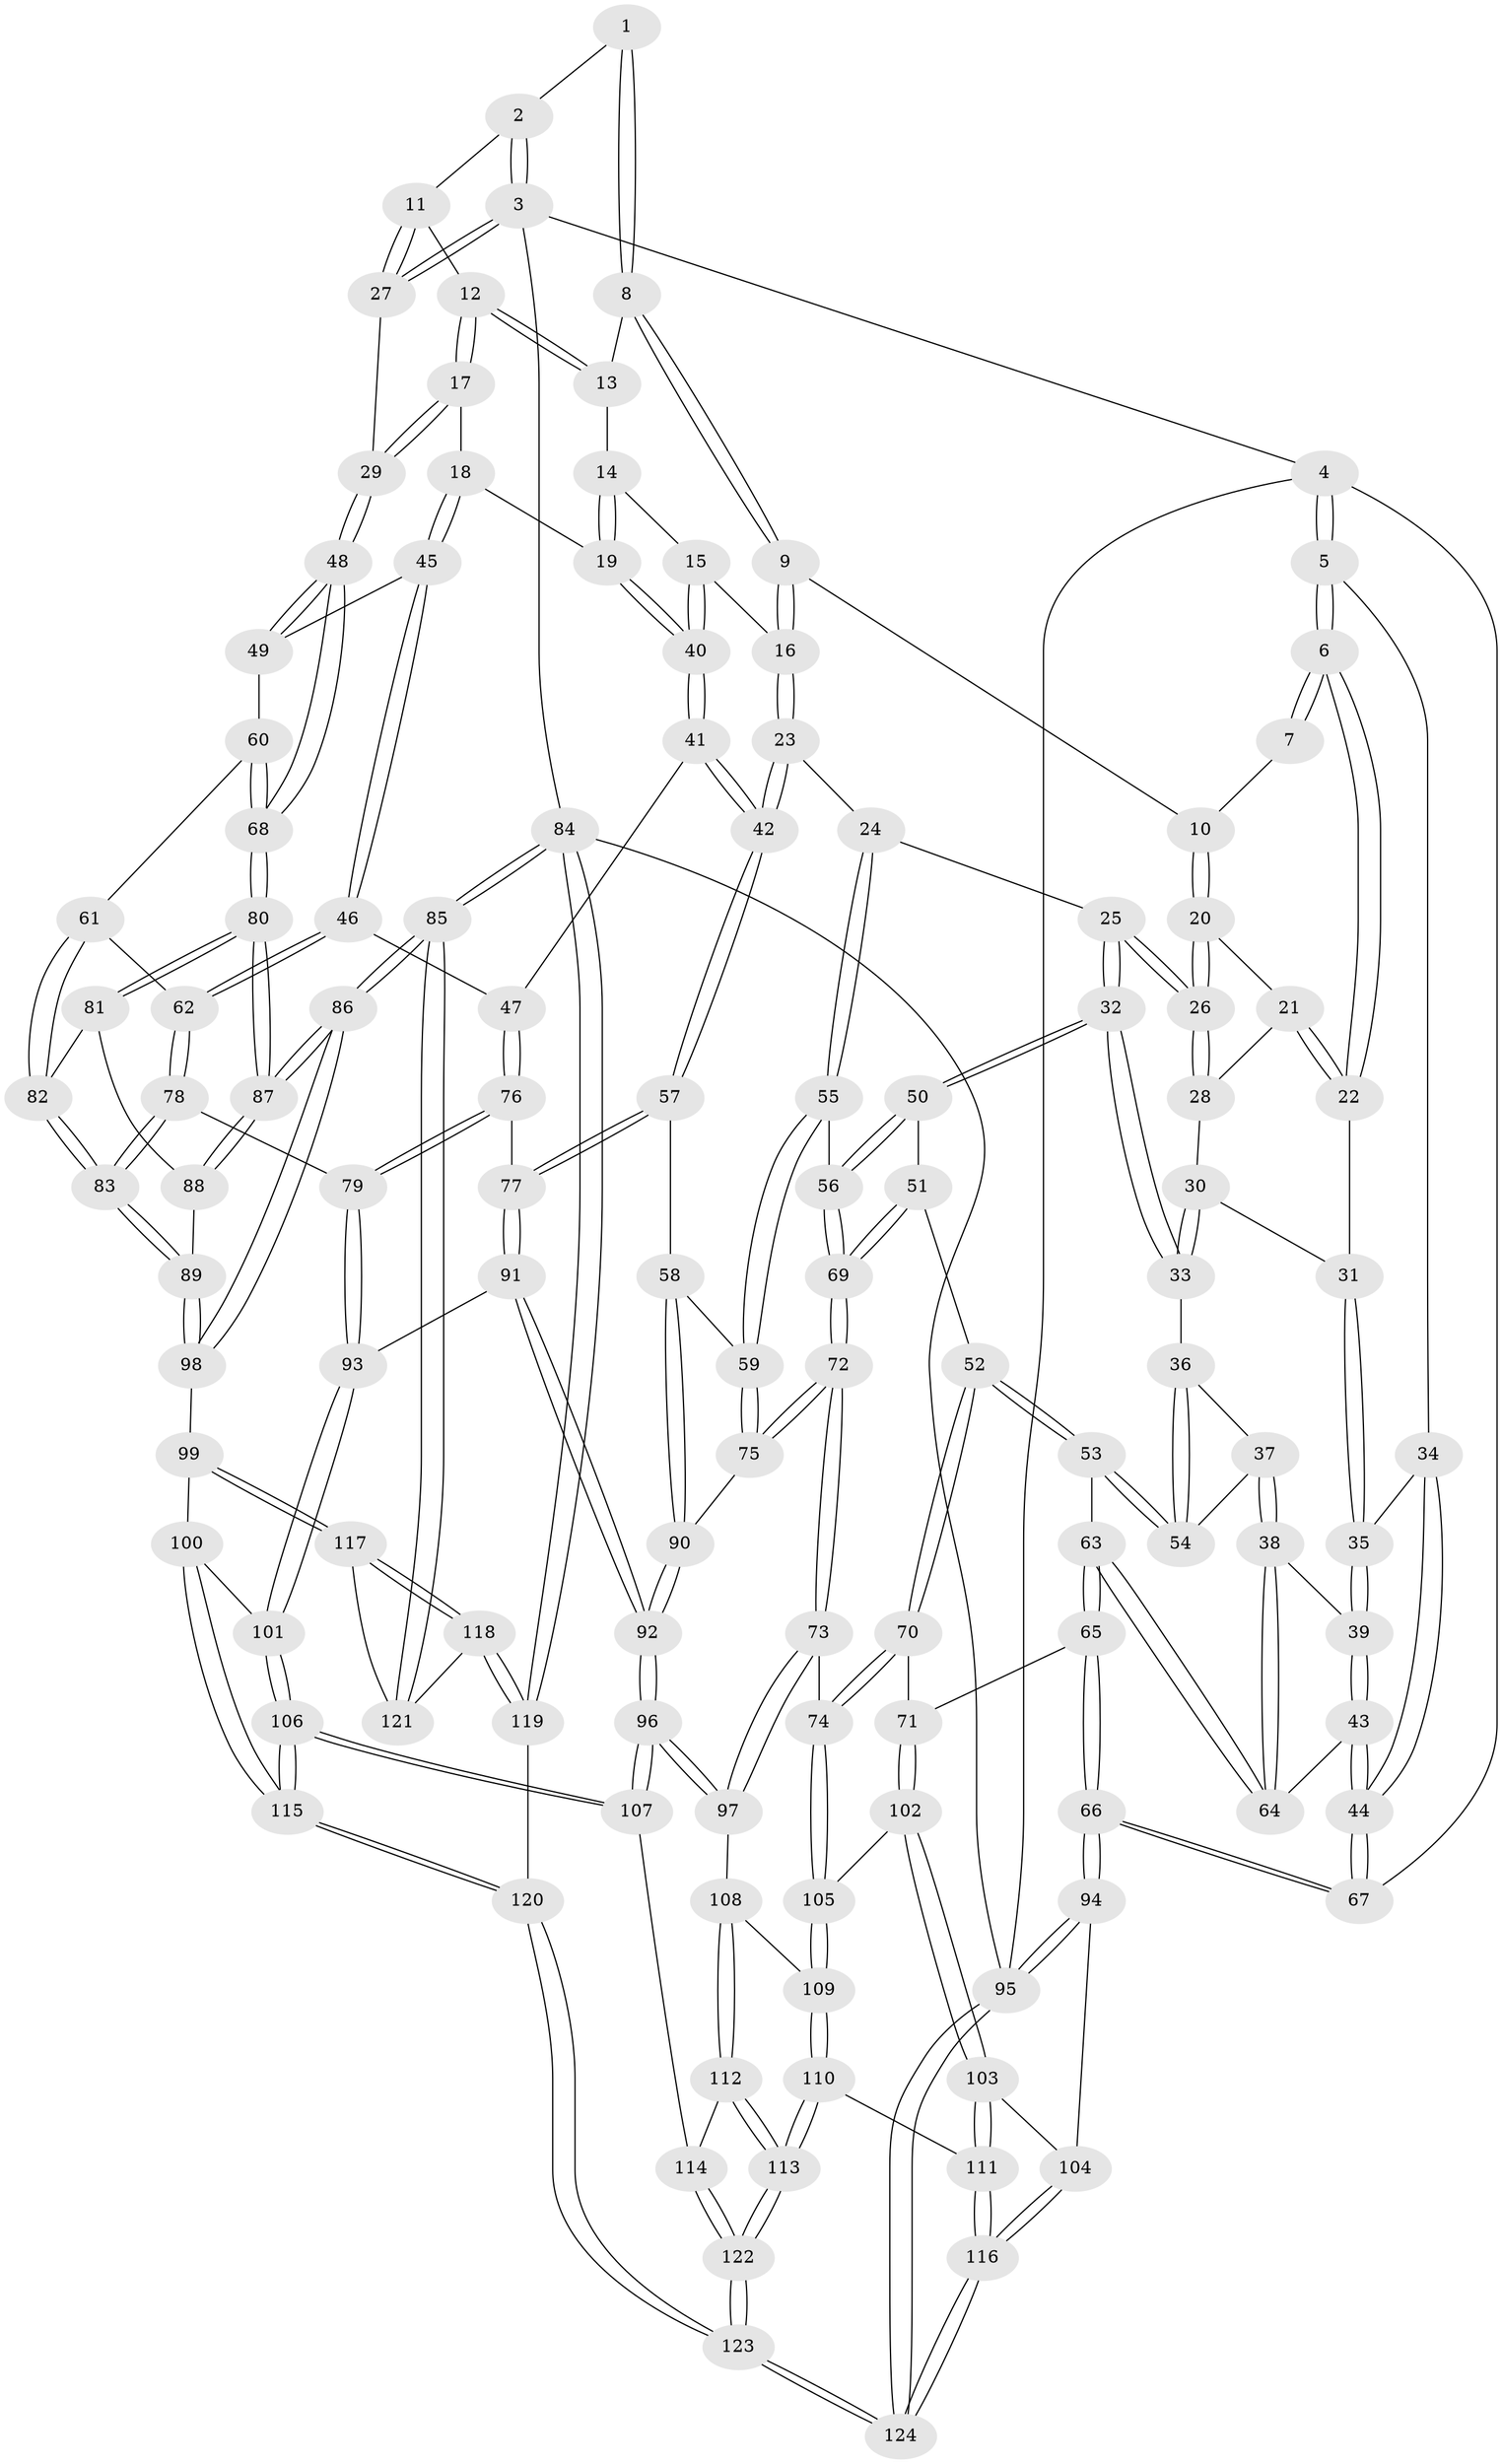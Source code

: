// coarse degree distribution, {3: 0.14666666666666667, 4: 0.38666666666666666, 5: 0.41333333333333333, 6: 0.05333333333333334}
// Generated by graph-tools (version 1.1) at 2025/42/03/06/25 10:42:30]
// undirected, 124 vertices, 307 edges
graph export_dot {
graph [start="1"]
  node [color=gray90,style=filled];
  1 [pos="+0.7257066073149961+0"];
  2 [pos="+0.8231095124963141+0"];
  3 [pos="+1+0"];
  4 [pos="+0+0"];
  5 [pos="+0+0"];
  6 [pos="+0+0"];
  7 [pos="+0.36625880589647397+0"];
  8 [pos="+0.7194204227289774+0"];
  9 [pos="+0.5103703283605935+0.11365745269578831"];
  10 [pos="+0.3800440330059394+0.024111051954039932"];
  11 [pos="+0.9263058780921158+0.1197587655129273"];
  12 [pos="+0.9147182269645486+0.13798872592035932"];
  13 [pos="+0.7208049665418449+0"];
  14 [pos="+0.7171198898560475+0"];
  15 [pos="+0.5947238632661209+0.21937191398635364"];
  16 [pos="+0.592491745665693+0.21961999628142348"];
  17 [pos="+0.894111204726164+0.2032497666445635"];
  18 [pos="+0.8385320057843049+0.23314782414098095"];
  19 [pos="+0.8378515161301875+0.23291465188572685"];
  20 [pos="+0.37879128522397454+0.027230346282293965"];
  21 [pos="+0.285367533948046+0.12567923774682338"];
  22 [pos="+0.17955542605311295+0.1832327264209392"];
  23 [pos="+0.5198372918873935+0.2732500573527092"];
  24 [pos="+0.45035560781205797+0.3001054955338834"];
  25 [pos="+0.4252144958758248+0.2913032937591815"];
  26 [pos="+0.41949310598133305+0.28096078828207577"];
  27 [pos="+1+0"];
  28 [pos="+0.3373192344587904+0.22998794745852122"];
  29 [pos="+1+0.2924867976748627"];
  30 [pos="+0.17884821752182833+0.2378453225107305"];
  31 [pos="+0.1784198646144952+0.2375119686811765"];
  32 [pos="+0.303515228706166+0.35025037629604355"];
  33 [pos="+0.24891558262236887+0.31866934868480656"];
  34 [pos="+0.06213619149756807+0.26012174177312314"];
  35 [pos="+0.15600224714885613+0.2544568300740912"];
  36 [pos="+0.22867791429239923+0.3427360591650268"];
  37 [pos="+0.1581572598223084+0.3922368890542063"];
  38 [pos="+0.14479074611417167+0.39159815561117933"];
  39 [pos="+0.13161847733213686+0.3171751649778399"];
  40 [pos="+0.6755752667500659+0.267693421996793"];
  41 [pos="+0.6915592193315919+0.42959564202288875"];
  42 [pos="+0.6282808829981854+0.4693492877208535"];
  43 [pos="+0.026454548689779735+0.380334225035952"];
  44 [pos="+0+0.37034947394083223"];
  45 [pos="+0.8603969029014382+0.3265724436049441"];
  46 [pos="+0.8120856483629583+0.4443439859175612"];
  47 [pos="+0.774323737562119+0.4497483701206307"];
  48 [pos="+1+0.3661260151913216"];
  49 [pos="+0.9720290599342082+0.36673127883983664"];
  50 [pos="+0.29621882620374634+0.41650801282750594"];
  51 [pos="+0.27252831552384305+0.46248781559574004"];
  52 [pos="+0.24743440060391275+0.4710328488342909"];
  53 [pos="+0.24043540222399534+0.4690363860307832"];
  54 [pos="+0.19782446949987834+0.41002727289307583"];
  55 [pos="+0.4680619885384225+0.4532320212305101"];
  56 [pos="+0.4459035084352641+0.46353907371056136"];
  57 [pos="+0.6001516707035368+0.5016118604353891"];
  58 [pos="+0.5837694897566605+0.5050540194789515"];
  59 [pos="+0.4958461416392364+0.4721258423067362"];
  60 [pos="+0.9049532081967206+0.4685580325741325"];
  61 [pos="+0.8854177041813256+0.4789306458071209"];
  62 [pos="+0.8449205641580497+0.4722586063241962"];
  63 [pos="+0.12322673356118172+0.47813257060120007"];
  64 [pos="+0.11453694775464217+0.43500715441232496"];
  65 [pos="+0.060447341957228916+0.5924836769670773"];
  66 [pos="+0+0.6525733563528398"];
  67 [pos="+0+0.40192945610896347"];
  68 [pos="+1+0.43611482980448035"];
  69 [pos="+0.35630360571683223+0.5499570734425241"];
  70 [pos="+0.1982435366831227+0.6322646770194734"];
  71 [pos="+0.18947344973596814+0.6334756457341885"];
  72 [pos="+0.35516789989856645+0.6379036637711321"];
  73 [pos="+0.3301541932259119+0.6652409670549356"];
  74 [pos="+0.3222040623079593+0.669376475004962"];
  75 [pos="+0.43253287398944856+0.6325765801406239"];
  76 [pos="+0.7477038206674698+0.5789818723797886"];
  77 [pos="+0.6193302070694098+0.5283449236036678"];
  78 [pos="+0.8403645235490846+0.6397585296262855"];
  79 [pos="+0.7666842562076572+0.6327999171381314"];
  80 [pos="+1+0.5891823306371934"];
  81 [pos="+0.9736937168919094+0.5523102413163592"];
  82 [pos="+0.9374031166742179+0.5357564522430787"];
  83 [pos="+0.8414174296048654+0.6405164747157168"];
  84 [pos="+1+1"];
  85 [pos="+1+0.9621598496352668"];
  86 [pos="+1+0.7521144078065501"];
  87 [pos="+1+0.6751304064996148"];
  88 [pos="+0.8834862009207255+0.645503959313956"];
  89 [pos="+0.8506957877286591+0.6504968703296516"];
  90 [pos="+0.5133812150663015+0.6499708074377418"];
  91 [pos="+0.6729389265594835+0.6783435129036821"];
  92 [pos="+0.5746332323560179+0.7497077650182588"];
  93 [pos="+0.6960155393752939+0.6776334727806123"];
  94 [pos="+0+0.693445737043567"];
  95 [pos="+0+1"];
  96 [pos="+0.5598146005280626+0.8173114091991834"];
  97 [pos="+0.45887771067005817+0.7785862367782226"];
  98 [pos="+0.8659844761432043+0.7673694106909412"];
  99 [pos="+0.8302442508848855+0.8171664127150994"];
  100 [pos="+0.8049986034520561+0.8125232611446377"];
  101 [pos="+0.7830037903202968+0.8044044531304675"];
  102 [pos="+0.15686985155483965+0.7770184293568817"];
  103 [pos="+0.1208142857594712+0.8176581834062078"];
  104 [pos="+0.02172914301008848+0.7961508928558777"];
  105 [pos="+0.30108566674123716+0.7718689762301497"];
  106 [pos="+0.571782874984506+0.8445814894763635"];
  107 [pos="+0.5630506872005013+0.8344631774490331"];
  108 [pos="+0.3322441460081132+0.8278510737088094"];
  109 [pos="+0.30525639654602815+0.798670867739076"];
  110 [pos="+0.18421465145992327+0.8976648833489603"];
  111 [pos="+0.1756919700514561+0.8940503972948215"];
  112 [pos="+0.3360079167123169+0.835807202789206"];
  113 [pos="+0.26758349973925327+1"];
  114 [pos="+0.4249049826740086+0.9010849319827545"];
  115 [pos="+0.6250523638536113+0.9837919355731498"];
  116 [pos="+0.07221272853612758+0.9742354228080298"];
  117 [pos="+0.8310085411306138+0.8197371727054122"];
  118 [pos="+0.8166840929880934+0.9781943705665549"];
  119 [pos="+0.6916984548422427+1"];
  120 [pos="+0.6796088817341656+1"];
  121 [pos="+1+0.9231913423667965"];
  122 [pos="+0.3210290408301469+1"];
  123 [pos="+0.32516974125051+1"];
  124 [pos="+0+1"];
  1 -- 2;
  1 -- 8;
  1 -- 8;
  2 -- 3;
  2 -- 3;
  2 -- 11;
  3 -- 4;
  3 -- 27;
  3 -- 27;
  3 -- 84;
  4 -- 5;
  4 -- 5;
  4 -- 67;
  4 -- 95;
  5 -- 6;
  5 -- 6;
  5 -- 34;
  6 -- 7;
  6 -- 7;
  6 -- 22;
  6 -- 22;
  7 -- 10;
  8 -- 9;
  8 -- 9;
  8 -- 13;
  9 -- 10;
  9 -- 16;
  9 -- 16;
  10 -- 20;
  10 -- 20;
  11 -- 12;
  11 -- 27;
  11 -- 27;
  12 -- 13;
  12 -- 13;
  12 -- 17;
  12 -- 17;
  13 -- 14;
  14 -- 15;
  14 -- 19;
  14 -- 19;
  15 -- 16;
  15 -- 40;
  15 -- 40;
  16 -- 23;
  16 -- 23;
  17 -- 18;
  17 -- 29;
  17 -- 29;
  18 -- 19;
  18 -- 45;
  18 -- 45;
  19 -- 40;
  19 -- 40;
  20 -- 21;
  20 -- 26;
  20 -- 26;
  21 -- 22;
  21 -- 22;
  21 -- 28;
  22 -- 31;
  23 -- 24;
  23 -- 42;
  23 -- 42;
  24 -- 25;
  24 -- 55;
  24 -- 55;
  25 -- 26;
  25 -- 26;
  25 -- 32;
  25 -- 32;
  26 -- 28;
  26 -- 28;
  27 -- 29;
  28 -- 30;
  29 -- 48;
  29 -- 48;
  30 -- 31;
  30 -- 33;
  30 -- 33;
  31 -- 35;
  31 -- 35;
  32 -- 33;
  32 -- 33;
  32 -- 50;
  32 -- 50;
  33 -- 36;
  34 -- 35;
  34 -- 44;
  34 -- 44;
  35 -- 39;
  35 -- 39;
  36 -- 37;
  36 -- 54;
  36 -- 54;
  37 -- 38;
  37 -- 38;
  37 -- 54;
  38 -- 39;
  38 -- 64;
  38 -- 64;
  39 -- 43;
  39 -- 43;
  40 -- 41;
  40 -- 41;
  41 -- 42;
  41 -- 42;
  41 -- 47;
  42 -- 57;
  42 -- 57;
  43 -- 44;
  43 -- 44;
  43 -- 64;
  44 -- 67;
  44 -- 67;
  45 -- 46;
  45 -- 46;
  45 -- 49;
  46 -- 47;
  46 -- 62;
  46 -- 62;
  47 -- 76;
  47 -- 76;
  48 -- 49;
  48 -- 49;
  48 -- 68;
  48 -- 68;
  49 -- 60;
  50 -- 51;
  50 -- 56;
  50 -- 56;
  51 -- 52;
  51 -- 69;
  51 -- 69;
  52 -- 53;
  52 -- 53;
  52 -- 70;
  52 -- 70;
  53 -- 54;
  53 -- 54;
  53 -- 63;
  55 -- 56;
  55 -- 59;
  55 -- 59;
  56 -- 69;
  56 -- 69;
  57 -- 58;
  57 -- 77;
  57 -- 77;
  58 -- 59;
  58 -- 90;
  58 -- 90;
  59 -- 75;
  59 -- 75;
  60 -- 61;
  60 -- 68;
  60 -- 68;
  61 -- 62;
  61 -- 82;
  61 -- 82;
  62 -- 78;
  62 -- 78;
  63 -- 64;
  63 -- 64;
  63 -- 65;
  63 -- 65;
  65 -- 66;
  65 -- 66;
  65 -- 71;
  66 -- 67;
  66 -- 67;
  66 -- 94;
  66 -- 94;
  68 -- 80;
  68 -- 80;
  69 -- 72;
  69 -- 72;
  70 -- 71;
  70 -- 74;
  70 -- 74;
  71 -- 102;
  71 -- 102;
  72 -- 73;
  72 -- 73;
  72 -- 75;
  72 -- 75;
  73 -- 74;
  73 -- 97;
  73 -- 97;
  74 -- 105;
  74 -- 105;
  75 -- 90;
  76 -- 77;
  76 -- 79;
  76 -- 79;
  77 -- 91;
  77 -- 91;
  78 -- 79;
  78 -- 83;
  78 -- 83;
  79 -- 93;
  79 -- 93;
  80 -- 81;
  80 -- 81;
  80 -- 87;
  80 -- 87;
  81 -- 82;
  81 -- 88;
  82 -- 83;
  82 -- 83;
  83 -- 89;
  83 -- 89;
  84 -- 85;
  84 -- 85;
  84 -- 119;
  84 -- 119;
  84 -- 95;
  85 -- 86;
  85 -- 86;
  85 -- 121;
  85 -- 121;
  86 -- 87;
  86 -- 87;
  86 -- 98;
  86 -- 98;
  87 -- 88;
  87 -- 88;
  88 -- 89;
  89 -- 98;
  89 -- 98;
  90 -- 92;
  90 -- 92;
  91 -- 92;
  91 -- 92;
  91 -- 93;
  92 -- 96;
  92 -- 96;
  93 -- 101;
  93 -- 101;
  94 -- 95;
  94 -- 95;
  94 -- 104;
  95 -- 124;
  95 -- 124;
  96 -- 97;
  96 -- 97;
  96 -- 107;
  96 -- 107;
  97 -- 108;
  98 -- 99;
  99 -- 100;
  99 -- 117;
  99 -- 117;
  100 -- 101;
  100 -- 115;
  100 -- 115;
  101 -- 106;
  101 -- 106;
  102 -- 103;
  102 -- 103;
  102 -- 105;
  103 -- 104;
  103 -- 111;
  103 -- 111;
  104 -- 116;
  104 -- 116;
  105 -- 109;
  105 -- 109;
  106 -- 107;
  106 -- 107;
  106 -- 115;
  106 -- 115;
  107 -- 114;
  108 -- 109;
  108 -- 112;
  108 -- 112;
  109 -- 110;
  109 -- 110;
  110 -- 111;
  110 -- 113;
  110 -- 113;
  111 -- 116;
  111 -- 116;
  112 -- 113;
  112 -- 113;
  112 -- 114;
  113 -- 122;
  113 -- 122;
  114 -- 122;
  114 -- 122;
  115 -- 120;
  115 -- 120;
  116 -- 124;
  116 -- 124;
  117 -- 118;
  117 -- 118;
  117 -- 121;
  118 -- 119;
  118 -- 119;
  118 -- 121;
  119 -- 120;
  120 -- 123;
  120 -- 123;
  122 -- 123;
  122 -- 123;
  123 -- 124;
  123 -- 124;
}

